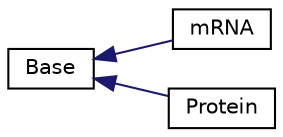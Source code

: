 digraph "Graphical Class Hierarchy"
{
  edge [fontname="Helvetica",fontsize="10",labelfontname="Helvetica",labelfontsize="10"];
  node [fontname="Helvetica",fontsize="10",shape=record];
  rankdir="LR";
  Node1 [label="Base",height=0.2,width=0.4,color="black", fillcolor="white", style="filled",URL="$class_base.html"];
  Node1 -> Node2 [dir="back",color="midnightblue",fontsize="10",style="solid",fontname="Helvetica"];
  Node2 [label="mRNA",height=0.2,width=0.4,color="black", fillcolor="white", style="filled",URL="$classm_r_n_a.html"];
  Node1 -> Node3 [dir="back",color="midnightblue",fontsize="10",style="solid",fontname="Helvetica"];
  Node3 [label="Protein",height=0.2,width=0.4,color="black", fillcolor="white", style="filled",URL="$class_protein.html"];
}
